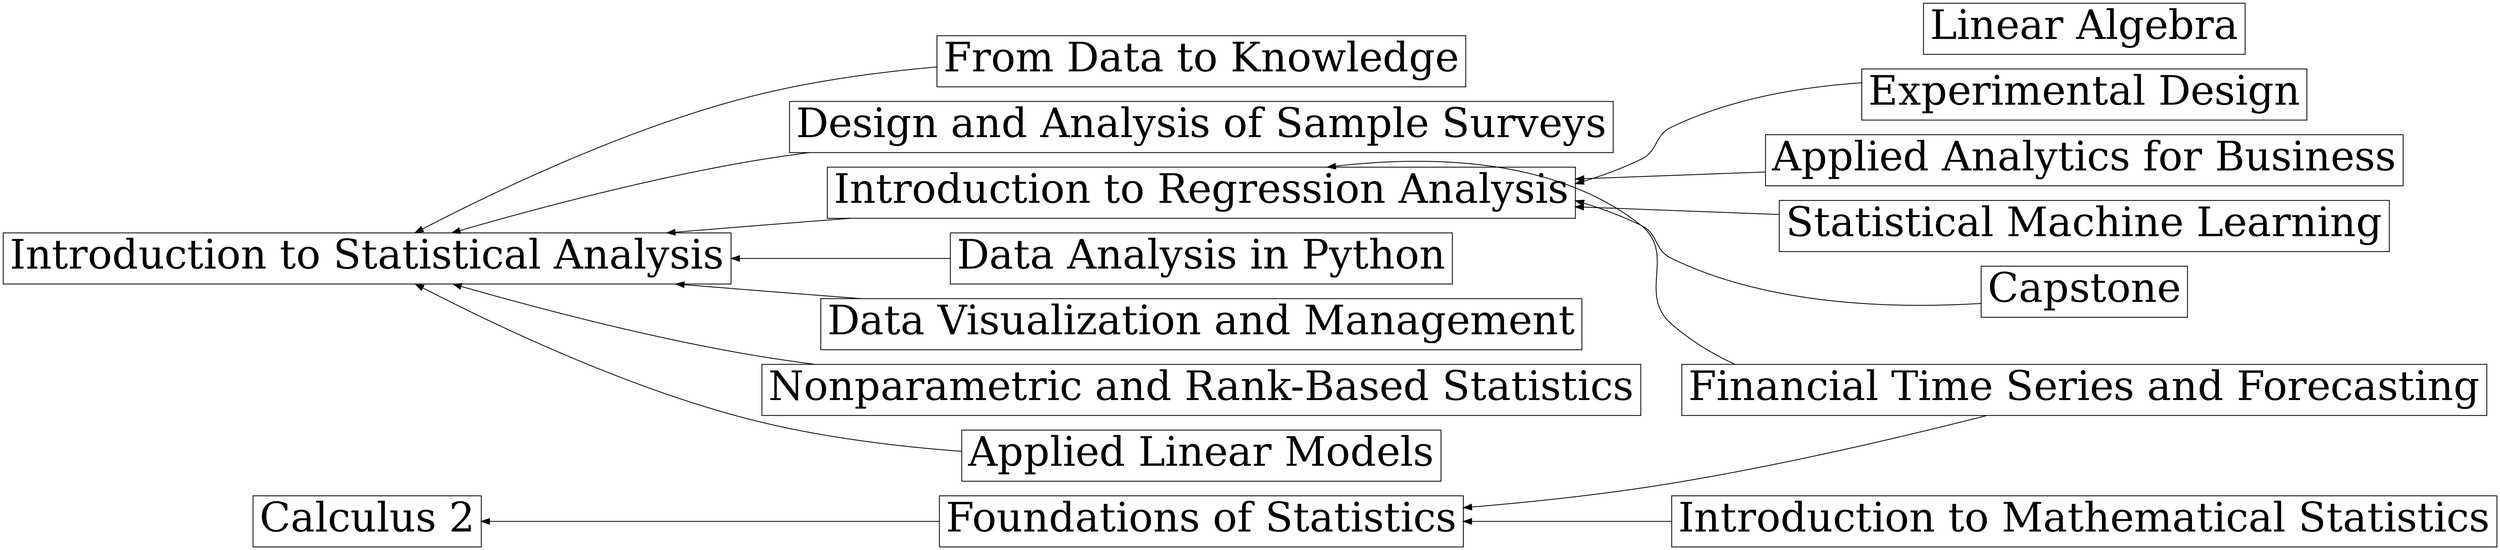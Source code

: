 digraph {
	graph [rankdir=RL ranksep=.525]
	node [fontsize=50 nodesep=2 shape=box]
	"From Data to Knowledge"
	"Introduction to Statistical Analysis"
	"Foundations of Statistics"
	"Calculus 2"
	"Introduction to Mathematical Statistics"
	"Design and Analysis of Sample Surveys"
	"Introduction to Regression Analysis"
	"Data Analysis in Python"
	"Data Visualization and Management"
	"Nonparametric and Rank-Based Statistics"
	"Applied Linear Models"
	"Experimental Design"
	"Financial Time Series and Forecasting"
	"Applied Analytics for Business"
	"Statistical Machine Learning"
	Capstone
	"Linear Algebra"
	"From Data to Knowledge" -> "Introduction to Statistical Analysis"
	"Foundations of Statistics" -> "Calculus 2"
	"Introduction to Mathematical Statistics" -> "Foundations of Statistics"
	"Design and Analysis of Sample Surveys" -> "Introduction to Statistical Analysis"
	"Introduction to Regression Analysis" -> "Introduction to Statistical Analysis"
	"Data Analysis in Python" -> "Introduction to Statistical Analysis"
	"Data Visualization and Management" -> "Introduction to Statistical Analysis"
	"Nonparametric and Rank-Based Statistics" -> "Introduction to Statistical Analysis"
	"Applied Linear Models" -> "Introduction to Statistical Analysis"
	"Experimental Design" -> "Introduction to Regression Analysis"
	"Financial Time Series and Forecasting" -> "Foundations of Statistics"
	"Financial Time Series and Forecasting" -> "Introduction to Regression Analysis"
	"Applied Analytics for Business" -> "Introduction to Regression Analysis"
	"Statistical Machine Learning" -> "Introduction to Regression Analysis"
	Capstone -> "Introduction to Regression Analysis"
}
